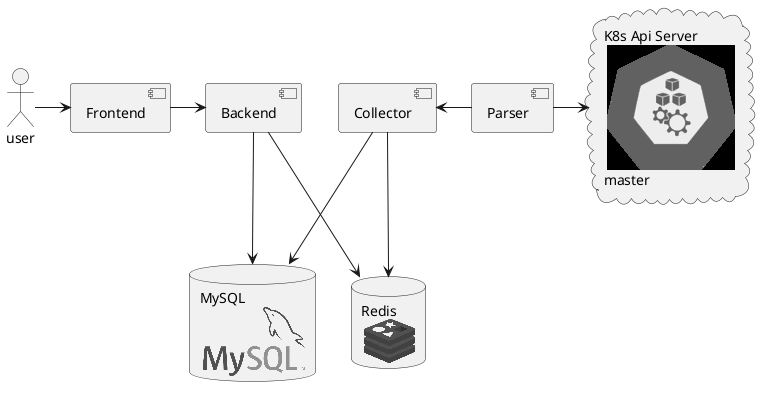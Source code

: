 @startuml
!include <logos/mysql>
!include <logos/redis>
!include <kubernetes/k8s-sprites-unlabeled-50pct.puml>

actor user

component "Frontend" as frontend
component "Backend" as backend 
component "Collector" as collector 
component "Parser" as parser

database "MySQL \n <$mysql>" as mysql
database "Redis \n <$redis>" as redis

cloud "K8s Api Server \n <$node>\nmaster" as k8s

user -> frontend
frontend -> backend
collector <- parser

parser -> k8s

collector --> mysql
collector --> redis

backend --> mysql
backend --> redis

@enduml